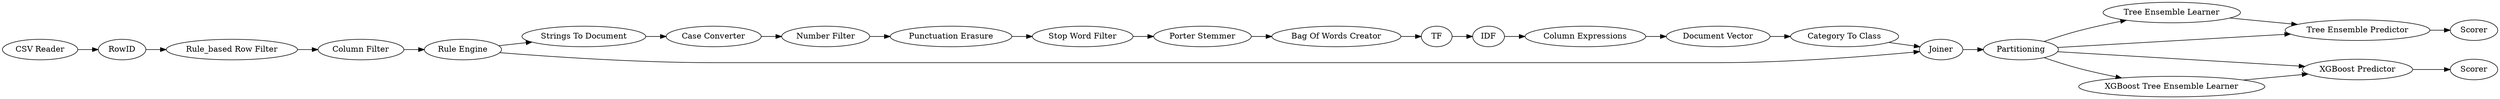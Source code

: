 digraph {
	20 -> 21
	8 -> 9
	13 -> 14
	21 -> 22
	6 -> 8
	7 -> 2
	22 -> 23
	12 -> 13
	18 -> 19
	20 -> 25
	14 -> 15
	17 -> 18
	11 -> 12
	25 -> 26
	10 -> 11
	20 -> 22
	20 -> 24
	15 -> 16
	1 -> 7
	24 -> 25
	3 -> 6
	3 -> 19
	5 -> 3
	19 -> 20
	9 -> 10
	2 -> 5
	16 -> 17
	7 [label=RowID]
	9 [label="Number Filter"]
	18 [label="Category To Class"]
	21 [label="Tree Ensemble Learner"]
	26 [label=Scorer]
	8 [label="Case Converter"]
	17 [label="Document Vector"]
	3 [label="Rule Engine"]
	19 [label=Joiner]
	24 [label="XGBoost Tree Ensemble Learner"]
	6 [label="Strings To Document"]
	15 [label=IDF]
	25 [label="XGBoost Predictor"]
	10 [label="Punctuation Erasure"]
	12 [label="Porter Stemmer"]
	16 [label="Column Expressions"]
	1 [label="CSV Reader"]
	22 [label="Tree Ensemble Predictor"]
	11 [label="Stop Word Filter"]
	23 [label=Scorer]
	14 [label=TF]
	5 [label="Column Filter"]
	13 [label="Bag Of Words Creator"]
	20 [label=Partitioning]
	2 [label="Rule_based Row Filter"]
	rankdir=LR
}
